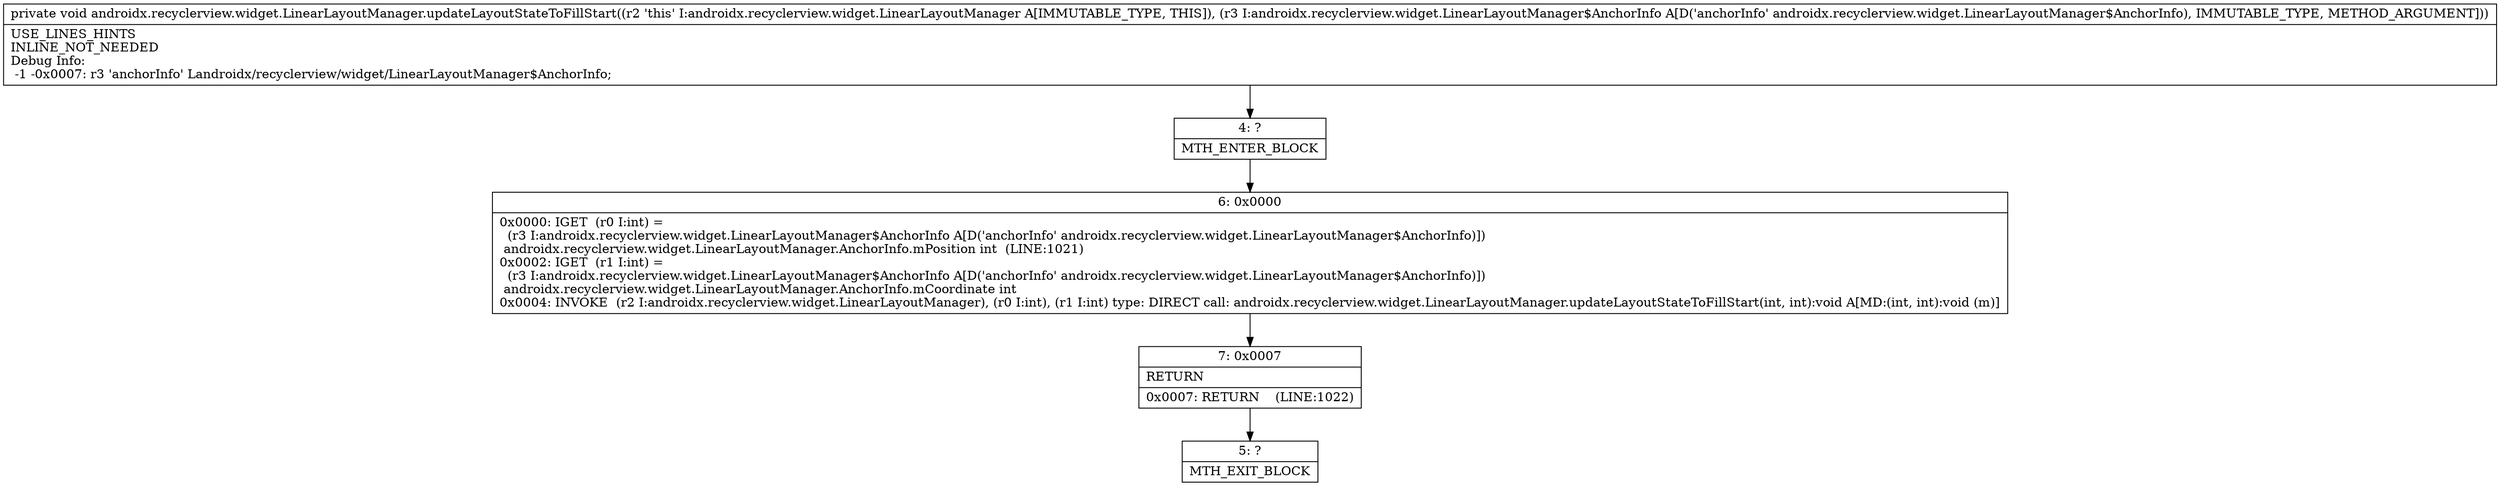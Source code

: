 digraph "CFG forandroidx.recyclerview.widget.LinearLayoutManager.updateLayoutStateToFillStart(Landroidx\/recyclerview\/widget\/LinearLayoutManager$AnchorInfo;)V" {
Node_4 [shape=record,label="{4\:\ ?|MTH_ENTER_BLOCK\l}"];
Node_6 [shape=record,label="{6\:\ 0x0000|0x0000: IGET  (r0 I:int) = \l  (r3 I:androidx.recyclerview.widget.LinearLayoutManager$AnchorInfo A[D('anchorInfo' androidx.recyclerview.widget.LinearLayoutManager$AnchorInfo)])\l androidx.recyclerview.widget.LinearLayoutManager.AnchorInfo.mPosition int  (LINE:1021)\l0x0002: IGET  (r1 I:int) = \l  (r3 I:androidx.recyclerview.widget.LinearLayoutManager$AnchorInfo A[D('anchorInfo' androidx.recyclerview.widget.LinearLayoutManager$AnchorInfo)])\l androidx.recyclerview.widget.LinearLayoutManager.AnchorInfo.mCoordinate int \l0x0004: INVOKE  (r2 I:androidx.recyclerview.widget.LinearLayoutManager), (r0 I:int), (r1 I:int) type: DIRECT call: androidx.recyclerview.widget.LinearLayoutManager.updateLayoutStateToFillStart(int, int):void A[MD:(int, int):void (m)]\l}"];
Node_7 [shape=record,label="{7\:\ 0x0007|RETURN\l|0x0007: RETURN    (LINE:1022)\l}"];
Node_5 [shape=record,label="{5\:\ ?|MTH_EXIT_BLOCK\l}"];
MethodNode[shape=record,label="{private void androidx.recyclerview.widget.LinearLayoutManager.updateLayoutStateToFillStart((r2 'this' I:androidx.recyclerview.widget.LinearLayoutManager A[IMMUTABLE_TYPE, THIS]), (r3 I:androidx.recyclerview.widget.LinearLayoutManager$AnchorInfo A[D('anchorInfo' androidx.recyclerview.widget.LinearLayoutManager$AnchorInfo), IMMUTABLE_TYPE, METHOD_ARGUMENT]))  | USE_LINES_HINTS\lINLINE_NOT_NEEDED\lDebug Info:\l  \-1 \-0x0007: r3 'anchorInfo' Landroidx\/recyclerview\/widget\/LinearLayoutManager$AnchorInfo;\l}"];
MethodNode -> Node_4;Node_4 -> Node_6;
Node_6 -> Node_7;
Node_7 -> Node_5;
}

